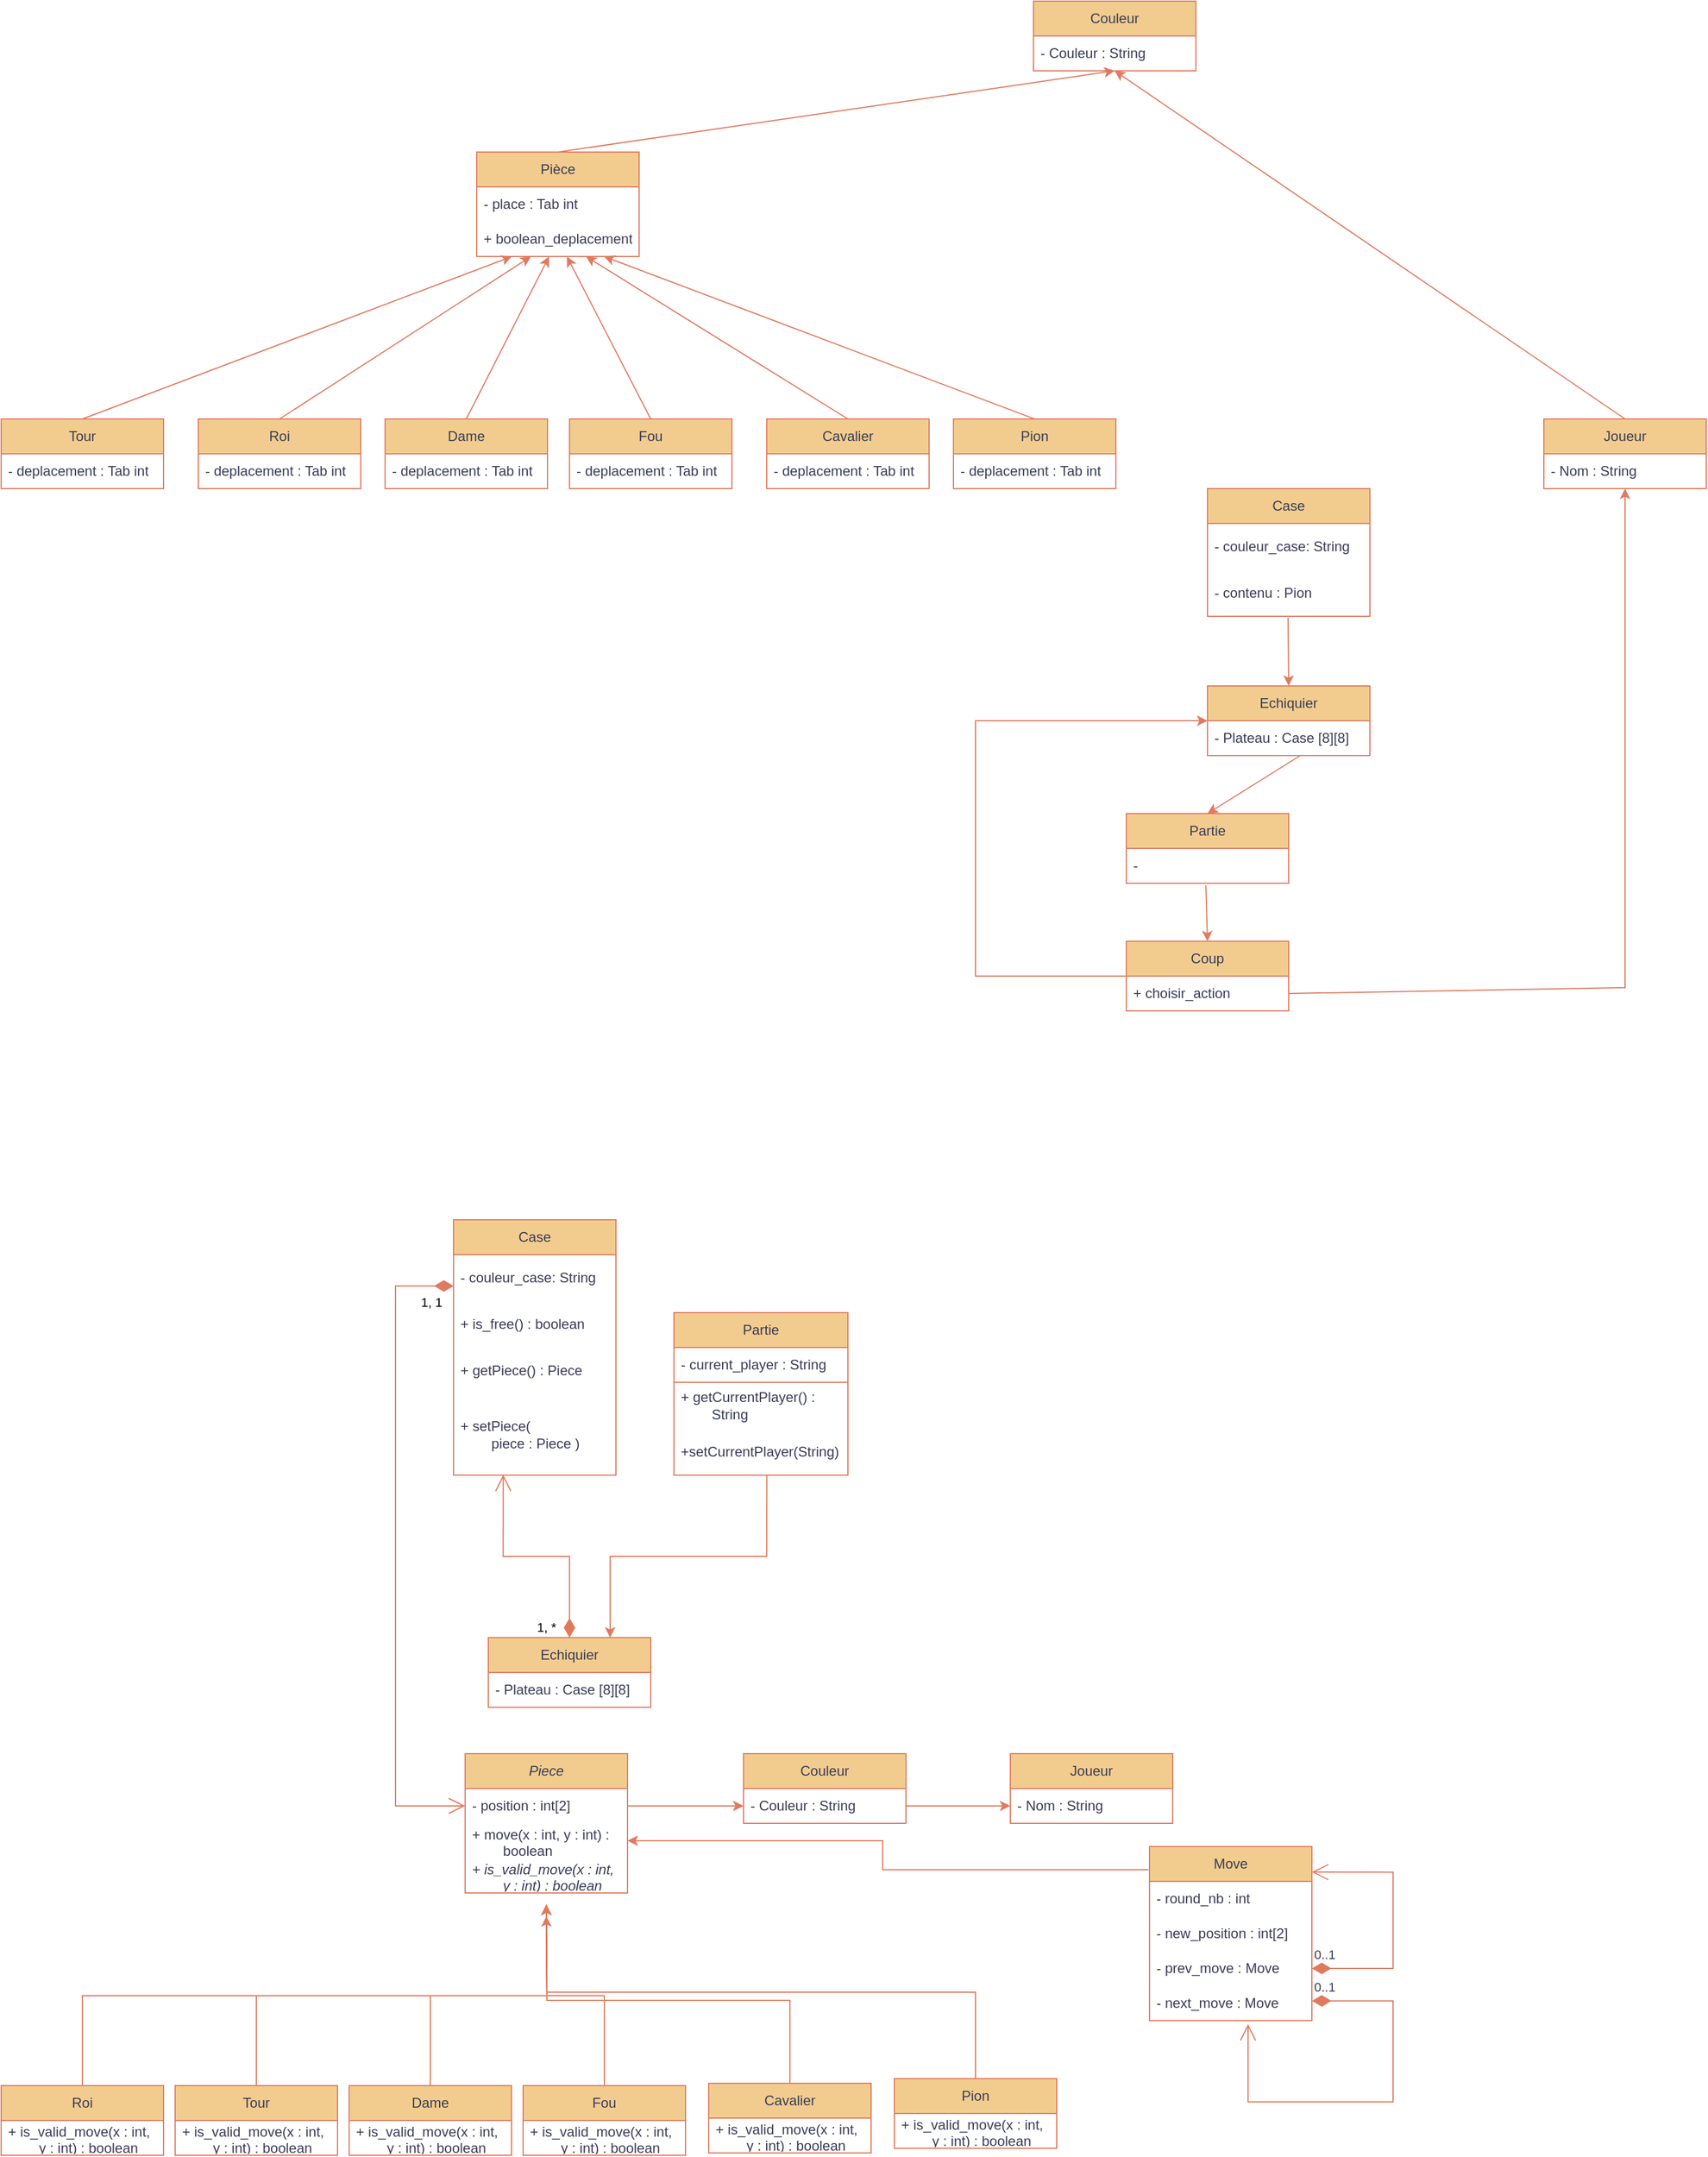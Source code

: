 <mxfile version="26.3.0">
  <diagram name="Page-1" id="sRfou3OoeG-b3gayTd13">
    <mxGraphModel dx="1686" dy="859" grid="1" gridSize="10" guides="1" tooltips="1" connect="1" arrows="1" fold="1" page="1" pageScale="1" pageWidth="827" pageHeight="1169" math="0" shadow="0">
      <root>
        <mxCell id="0" />
        <mxCell id="1" parent="0" />
        <mxCell id="uNADeWqpGI-RBYRrRzgx-1" value="Partie" style="swimlane;fontStyle=0;childLayout=stackLayout;horizontal=1;startSize=30;horizontalStack=0;resizeParent=1;resizeParentMax=0;resizeLast=0;collapsible=1;marginBottom=0;whiteSpace=wrap;html=1;labelBackgroundColor=none;fillColor=#F2CC8F;strokeColor=#E07A5F;fontColor=#393C56;" parent="1" vertex="1">
          <mxGeometry x="1010" y="800" width="140" height="60" as="geometry" />
        </mxCell>
        <mxCell id="uNADeWqpGI-RBYRrRzgx-2" value="-" style="text;strokeColor=none;fillColor=none;align=left;verticalAlign=middle;spacingLeft=4;spacingRight=4;overflow=hidden;points=[[0,0.5],[1,0.5]];portConstraint=eastwest;rotatable=0;whiteSpace=wrap;html=1;labelBackgroundColor=none;fontColor=#393C56;" parent="uNADeWqpGI-RBYRrRzgx-1" vertex="1">
          <mxGeometry y="30" width="140" height="30" as="geometry" />
        </mxCell>
        <mxCell id="THYFo9BnQNtCBT56ciCu-2" value="Joueur" style="swimlane;fontStyle=0;childLayout=stackLayout;horizontal=1;startSize=30;horizontalStack=0;resizeParent=1;resizeParentMax=0;resizeLast=0;collapsible=1;marginBottom=0;whiteSpace=wrap;html=1;labelBackgroundColor=none;fillColor=#F2CC8F;strokeColor=#E07A5F;fontColor=#393C56;" parent="1" vertex="1">
          <mxGeometry x="1370" y="460" width="140" height="60" as="geometry" />
        </mxCell>
        <mxCell id="THYFo9BnQNtCBT56ciCu-3" value="- Nom : String" style="text;strokeColor=none;fillColor=none;align=left;verticalAlign=middle;spacingLeft=4;spacingRight=4;overflow=hidden;points=[[0,0.5],[1,0.5]];portConstraint=eastwest;rotatable=0;whiteSpace=wrap;html=1;labelBackgroundColor=none;fontColor=#393C56;" parent="THYFo9BnQNtCBT56ciCu-2" vertex="1">
          <mxGeometry y="30" width="140" height="30" as="geometry" />
        </mxCell>
        <mxCell id="THYFo9BnQNtCBT56ciCu-7" value="&lt;div&gt;Echiquier&lt;/div&gt;" style="swimlane;fontStyle=0;childLayout=stackLayout;horizontal=1;startSize=30;horizontalStack=0;resizeParent=1;resizeParentMax=0;resizeLast=0;collapsible=1;marginBottom=0;whiteSpace=wrap;html=1;labelBackgroundColor=none;fillColor=#F2CC8F;strokeColor=#E07A5F;fontColor=#393C56;" parent="1" vertex="1">
          <mxGeometry x="1080" y="690" width="140" height="60" as="geometry" />
        </mxCell>
        <mxCell id="THYFo9BnQNtCBT56ciCu-8" value="- Plateau : Case [8][8]" style="text;strokeColor=none;fillColor=none;align=left;verticalAlign=middle;spacingLeft=4;spacingRight=4;overflow=hidden;points=[[0,0.5],[1,0.5]];portConstraint=eastwest;rotatable=0;whiteSpace=wrap;html=1;labelBackgroundColor=none;fontColor=#393C56;" parent="THYFo9BnQNtCBT56ciCu-7" vertex="1">
          <mxGeometry y="30" width="140" height="30" as="geometry" />
        </mxCell>
        <mxCell id="uNADeWqpGI-RBYRrRzgx-5" value="Couleur" style="swimlane;fontStyle=0;childLayout=stackLayout;horizontal=1;startSize=30;horizontalStack=0;resizeParent=1;resizeParentMax=0;resizeLast=0;collapsible=1;marginBottom=0;whiteSpace=wrap;html=1;labelBackgroundColor=none;fillColor=#F2CC8F;strokeColor=#E07A5F;fontColor=#393C56;" parent="1" vertex="1">
          <mxGeometry x="930" y="100" width="140" height="60" as="geometry" />
        </mxCell>
        <mxCell id="uNADeWqpGI-RBYRrRzgx-6" value="- Couleur : String" style="text;strokeColor=none;fillColor=none;align=left;verticalAlign=middle;spacingLeft=4;spacingRight=4;overflow=hidden;points=[[0,0.5],[1,0.5]];portConstraint=eastwest;rotatable=0;whiteSpace=wrap;html=1;labelBackgroundColor=none;fontColor=#393C56;" parent="uNADeWqpGI-RBYRrRzgx-5" vertex="1">
          <mxGeometry y="30" width="140" height="30" as="geometry" />
        </mxCell>
        <mxCell id="uNADeWqpGI-RBYRrRzgx-7" value="Pion" style="swimlane;fontStyle=0;childLayout=stackLayout;horizontal=1;startSize=30;horizontalStack=0;resizeParent=1;resizeParentMax=0;resizeLast=0;collapsible=1;marginBottom=0;whiteSpace=wrap;html=1;labelBackgroundColor=none;fillColor=#F2CC8F;strokeColor=#E07A5F;fontColor=#393C56;" parent="1" vertex="1">
          <mxGeometry x="861" y="460" width="140" height="60" as="geometry" />
        </mxCell>
        <mxCell id="uNADeWqpGI-RBYRrRzgx-8" value="- deplacement : Tab int" style="text;strokeColor=none;fillColor=none;align=left;verticalAlign=middle;spacingLeft=4;spacingRight=4;overflow=hidden;points=[[0,0.5],[1,0.5]];portConstraint=eastwest;rotatable=0;whiteSpace=wrap;html=1;labelBackgroundColor=none;fontColor=#393C56;" parent="uNADeWqpGI-RBYRrRzgx-7" vertex="1">
          <mxGeometry y="30" width="140" height="30" as="geometry" />
        </mxCell>
        <mxCell id="uNADeWqpGI-RBYRrRzgx-9" value="Tour" style="swimlane;fontStyle=0;childLayout=stackLayout;horizontal=1;startSize=30;horizontalStack=0;resizeParent=1;resizeParentMax=0;resizeLast=0;collapsible=1;marginBottom=0;whiteSpace=wrap;html=1;labelBackgroundColor=none;fillColor=#F2CC8F;strokeColor=#E07A5F;fontColor=#393C56;" parent="1" vertex="1">
          <mxGeometry x="40" y="460" width="140" height="60" as="geometry">
            <mxRectangle x="40" y="460" width="60" height="30" as="alternateBounds" />
          </mxGeometry>
        </mxCell>
        <mxCell id="uNADeWqpGI-RBYRrRzgx-10" value="- deplacement : Tab int" style="text;strokeColor=none;fillColor=none;align=left;verticalAlign=middle;spacingLeft=4;spacingRight=4;overflow=hidden;points=[[0,0.5],[1,0.5]];portConstraint=eastwest;rotatable=0;whiteSpace=wrap;html=1;labelBackgroundColor=none;fontColor=#393C56;" parent="uNADeWqpGI-RBYRrRzgx-9" vertex="1">
          <mxGeometry y="30" width="140" height="30" as="geometry" />
        </mxCell>
        <mxCell id="THYFo9BnQNtCBT56ciCu-11" value="&lt;div&gt;Coup&lt;/div&gt;" style="swimlane;fontStyle=0;childLayout=stackLayout;horizontal=1;startSize=30;horizontalStack=0;resizeParent=1;resizeParentMax=0;resizeLast=0;collapsible=1;marginBottom=0;whiteSpace=wrap;html=1;labelBackgroundColor=none;fillColor=#F2CC8F;strokeColor=#E07A5F;fontColor=#393C56;" parent="1" vertex="1">
          <mxGeometry x="1010" y="910" width="140" height="60" as="geometry" />
        </mxCell>
        <mxCell id="uNADeWqpGI-RBYRrRzgx-44" value="+ choisir_action" style="text;strokeColor=none;fillColor=none;align=left;verticalAlign=middle;spacingLeft=4;spacingRight=4;overflow=hidden;points=[[0,0.5],[1,0.5]];portConstraint=eastwest;rotatable=0;whiteSpace=wrap;html=1;labelBackgroundColor=none;fontColor=#393C56;" parent="THYFo9BnQNtCBT56ciCu-11" vertex="1">
          <mxGeometry y="30" width="140" height="30" as="geometry" />
        </mxCell>
        <mxCell id="uNADeWqpGI-RBYRrRzgx-13" value="Fou" style="swimlane;fontStyle=0;childLayout=stackLayout;horizontal=1;startSize=30;horizontalStack=0;resizeParent=1;resizeParentMax=0;resizeLast=0;collapsible=1;marginBottom=0;whiteSpace=wrap;html=1;labelBackgroundColor=none;fillColor=#F2CC8F;strokeColor=#E07A5F;fontColor=#393C56;" parent="1" vertex="1">
          <mxGeometry x="530" y="460" width="140" height="60" as="geometry" />
        </mxCell>
        <mxCell id="uNADeWqpGI-RBYRrRzgx-14" value="- deplacement : Tab int" style="text;strokeColor=none;fillColor=none;align=left;verticalAlign=middle;spacingLeft=4;spacingRight=4;overflow=hidden;points=[[0,0.5],[1,0.5]];portConstraint=eastwest;rotatable=0;whiteSpace=wrap;html=1;labelBackgroundColor=none;fontColor=#393C56;" parent="uNADeWqpGI-RBYRrRzgx-13" vertex="1">
          <mxGeometry y="30" width="140" height="30" as="geometry" />
        </mxCell>
        <mxCell id="uNADeWqpGI-RBYRrRzgx-15" value="Roi" style="swimlane;fontStyle=0;childLayout=stackLayout;horizontal=1;startSize=30;horizontalStack=0;resizeParent=1;resizeParentMax=0;resizeLast=0;collapsible=1;marginBottom=0;whiteSpace=wrap;html=1;labelBackgroundColor=none;fillColor=#F2CC8F;strokeColor=#E07A5F;fontColor=#393C56;" parent="1" vertex="1">
          <mxGeometry x="210" y="460" width="140" height="60" as="geometry" />
        </mxCell>
        <mxCell id="uNADeWqpGI-RBYRrRzgx-16" value="- deplacement : Tab int" style="text;strokeColor=none;fillColor=none;align=left;verticalAlign=middle;spacingLeft=4;spacingRight=4;overflow=hidden;points=[[0,0.5],[1,0.5]];portConstraint=eastwest;rotatable=0;whiteSpace=wrap;html=1;labelBackgroundColor=none;fontColor=#393C56;" parent="uNADeWqpGI-RBYRrRzgx-15" vertex="1">
          <mxGeometry y="30" width="140" height="30" as="geometry" />
        </mxCell>
        <mxCell id="uNADeWqpGI-RBYRrRzgx-17" value="Cavalier" style="swimlane;fontStyle=0;childLayout=stackLayout;horizontal=1;startSize=30;horizontalStack=0;resizeParent=1;resizeParentMax=0;resizeLast=0;collapsible=1;marginBottom=0;whiteSpace=wrap;html=1;labelBackgroundColor=none;fillColor=#F2CC8F;strokeColor=#E07A5F;fontColor=#393C56;" parent="1" vertex="1">
          <mxGeometry x="700" y="460" width="140" height="60" as="geometry" />
        </mxCell>
        <mxCell id="uNADeWqpGI-RBYRrRzgx-18" value="- deplacement : Tab int" style="text;strokeColor=none;fillColor=none;align=left;verticalAlign=middle;spacingLeft=4;spacingRight=4;overflow=hidden;points=[[0,0.5],[1,0.5]];portConstraint=eastwest;rotatable=0;whiteSpace=wrap;html=1;labelBackgroundColor=none;fontColor=#393C56;" parent="uNADeWqpGI-RBYRrRzgx-17" vertex="1">
          <mxGeometry y="30" width="140" height="30" as="geometry" />
        </mxCell>
        <mxCell id="uNADeWqpGI-RBYRrRzgx-19" value="Pièce" style="swimlane;fontStyle=0;childLayout=stackLayout;horizontal=1;startSize=30;horizontalStack=0;resizeParent=1;resizeParentMax=0;resizeLast=0;collapsible=1;marginBottom=0;whiteSpace=wrap;html=1;labelBackgroundColor=none;fillColor=#F2CC8F;strokeColor=#E07A5F;fontColor=#393C56;" parent="1" vertex="1">
          <mxGeometry x="450" y="230" width="140" height="90" as="geometry" />
        </mxCell>
        <mxCell id="uNADeWqpGI-RBYRrRzgx-20" value="- place : Tab int" style="text;strokeColor=none;fillColor=none;align=left;verticalAlign=middle;spacingLeft=4;spacingRight=4;overflow=hidden;points=[[0,0.5],[1,0.5]];portConstraint=eastwest;rotatable=0;whiteSpace=wrap;html=1;labelBackgroundColor=none;fontColor=#393C56;" parent="uNADeWqpGI-RBYRrRzgx-19" vertex="1">
          <mxGeometry y="30" width="140" height="30" as="geometry" />
        </mxCell>
        <mxCell id="uNADeWqpGI-RBYRrRzgx-37" value="+ boolean_deplacement" style="text;strokeColor=none;fillColor=none;align=left;verticalAlign=middle;spacingLeft=4;spacingRight=4;overflow=hidden;points=[[0,0.5],[1,0.5]];portConstraint=eastwest;rotatable=0;whiteSpace=wrap;html=1;labelBackgroundColor=none;fontColor=#393C56;" parent="uNADeWqpGI-RBYRrRzgx-19" vertex="1">
          <mxGeometry y="60" width="140" height="30" as="geometry" />
        </mxCell>
        <mxCell id="uNADeWqpGI-RBYRrRzgx-21" value="Dame" style="swimlane;fontStyle=0;childLayout=stackLayout;horizontal=1;startSize=30;horizontalStack=0;resizeParent=1;resizeParentMax=0;resizeLast=0;collapsible=1;marginBottom=0;whiteSpace=wrap;html=1;labelBackgroundColor=none;fillColor=#F2CC8F;strokeColor=#E07A5F;fontColor=#393C56;" parent="1" vertex="1">
          <mxGeometry x="371" y="460" width="140" height="60" as="geometry" />
        </mxCell>
        <mxCell id="uNADeWqpGI-RBYRrRzgx-22" value="- deplacement : Tab int" style="text;strokeColor=none;fillColor=none;align=left;verticalAlign=middle;spacingLeft=4;spacingRight=4;overflow=hidden;points=[[0,0.5],[1,0.5]];portConstraint=eastwest;rotatable=0;whiteSpace=wrap;html=1;labelBackgroundColor=none;fontColor=#393C56;" parent="uNADeWqpGI-RBYRrRzgx-21" vertex="1">
          <mxGeometry y="30" width="140" height="30" as="geometry" />
        </mxCell>
        <mxCell id="uNADeWqpGI-RBYRrRzgx-23" value="" style="endArrow=classic;html=1;rounded=0;exitX=0.5;exitY=0;exitDx=0;exitDy=0;labelBackgroundColor=none;fontColor=default;strokeColor=#E07A5F;" parent="1" source="uNADeWqpGI-RBYRrRzgx-9" target="uNADeWqpGI-RBYRrRzgx-37" edge="1">
          <mxGeometry width="50" height="50" relative="1" as="geometry">
            <mxPoint x="520" y="320" as="sourcePoint" />
            <mxPoint x="130" y="360" as="targetPoint" />
          </mxGeometry>
        </mxCell>
        <mxCell id="THYFo9BnQNtCBT56ciCu-18" value="" style="endArrow=classic;html=1;rounded=0;exitX=0.5;exitY=0;exitDx=0;exitDy=0;labelBackgroundColor=none;fontColor=default;strokeColor=#E07A5F;" parent="1" source="uNADeWqpGI-RBYRrRzgx-21" target="uNADeWqpGI-RBYRrRzgx-37" edge="1">
          <mxGeometry width="50" height="50" relative="1" as="geometry">
            <mxPoint x="520" y="320" as="sourcePoint" />
            <mxPoint x="460" y="340" as="targetPoint" />
          </mxGeometry>
        </mxCell>
        <mxCell id="uNADeWqpGI-RBYRrRzgx-24" value="" style="endArrow=classic;html=1;rounded=0;exitX=0.5;exitY=0;exitDx=0;exitDy=0;labelBackgroundColor=none;fontColor=default;strokeColor=#E07A5F;" parent="1" source="uNADeWqpGI-RBYRrRzgx-15" target="uNADeWqpGI-RBYRrRzgx-37" edge="1">
          <mxGeometry width="50" height="50" relative="1" as="geometry">
            <mxPoint x="520" y="320" as="sourcePoint" />
            <mxPoint x="370" y="340" as="targetPoint" />
          </mxGeometry>
        </mxCell>
        <mxCell id="uNADeWqpGI-RBYRrRzgx-25" value="" style="endArrow=classic;html=1;rounded=0;exitX=0.5;exitY=0;exitDx=0;exitDy=0;labelBackgroundColor=none;fontColor=default;strokeColor=#E07A5F;" parent="1" source="uNADeWqpGI-RBYRrRzgx-7" target="uNADeWqpGI-RBYRrRzgx-37" edge="1">
          <mxGeometry width="50" height="50" relative="1" as="geometry">
            <mxPoint x="900" y="390" as="sourcePoint" />
            <mxPoint x="800" y="380" as="targetPoint" />
          </mxGeometry>
        </mxCell>
        <mxCell id="THYFo9BnQNtCBT56ciCu-19" value="" style="endArrow=classic;html=1;rounded=0;exitX=0.5;exitY=0;exitDx=0;exitDy=0;labelBackgroundColor=none;fontColor=default;strokeColor=#E07A5F;" parent="1" source="uNADeWqpGI-RBYRrRzgx-13" target="uNADeWqpGI-RBYRrRzgx-37" edge="1">
          <mxGeometry width="50" height="50" relative="1" as="geometry">
            <mxPoint x="530" y="420" as="sourcePoint" />
            <mxPoint x="540" y="380" as="targetPoint" />
          </mxGeometry>
        </mxCell>
        <mxCell id="uNADeWqpGI-RBYRrRzgx-26" value="" style="endArrow=classic;html=1;rounded=0;exitX=0.5;exitY=0;exitDx=0;exitDy=0;labelBackgroundColor=none;fontColor=default;strokeColor=#E07A5F;" parent="1" source="uNADeWqpGI-RBYRrRzgx-17" target="uNADeWqpGI-RBYRrRzgx-37" edge="1">
          <mxGeometry width="50" height="50" relative="1" as="geometry">
            <mxPoint x="650" y="420" as="sourcePoint" />
            <mxPoint x="640" y="380" as="targetPoint" />
          </mxGeometry>
        </mxCell>
        <mxCell id="uNADeWqpGI-RBYRrRzgx-28" value="" style="endArrow=classic;html=1;rounded=0;exitX=0.5;exitY=0;exitDx=0;exitDy=0;entryX=0.5;entryY=1;entryDx=0;entryDy=0;labelBackgroundColor=none;fontColor=default;strokeColor=#E07A5F;" parent="1" source="uNADeWqpGI-RBYRrRzgx-19" target="uNADeWqpGI-RBYRrRzgx-5" edge="1">
          <mxGeometry width="50" height="50" relative="1" as="geometry">
            <mxPoint x="1000" y="160" as="sourcePoint" />
            <mxPoint x="690" y="140" as="targetPoint" />
          </mxGeometry>
        </mxCell>
        <mxCell id="uNADeWqpGI-RBYRrRzgx-29" value="" style="endArrow=classic;html=1;rounded=0;exitX=0.5;exitY=0;exitDx=0;exitDy=0;labelBackgroundColor=none;fontColor=default;strokeColor=#E07A5F;" parent="1" source="THYFo9BnQNtCBT56ciCu-2" edge="1">
          <mxGeometry width="50" height="50" relative="1" as="geometry">
            <mxPoint x="1000" y="280" as="sourcePoint" />
            <mxPoint x="1000" y="160" as="targetPoint" />
          </mxGeometry>
        </mxCell>
        <mxCell id="uNADeWqpGI-RBYRrRzgx-30" value="Case" style="swimlane;fontStyle=0;childLayout=stackLayout;horizontal=1;startSize=30;horizontalStack=0;resizeParent=1;resizeParentMax=0;resizeLast=0;collapsible=1;marginBottom=0;whiteSpace=wrap;html=1;labelBackgroundColor=none;fillColor=#F2CC8F;strokeColor=#E07A5F;fontColor=#393C56;" parent="1" vertex="1">
          <mxGeometry x="1080" y="520" width="140" height="110" as="geometry" />
        </mxCell>
        <mxCell id="uNADeWqpGI-RBYRrRzgx-31" value="- couleur_case: String" style="text;strokeColor=none;fillColor=none;align=left;verticalAlign=middle;spacingLeft=4;spacingRight=4;overflow=hidden;points=[[0,0.5],[1,0.5]];portConstraint=eastwest;rotatable=0;whiteSpace=wrap;html=1;labelBackgroundColor=none;fontColor=#393C56;" parent="uNADeWqpGI-RBYRrRzgx-30" vertex="1">
          <mxGeometry y="30" width="140" height="40" as="geometry" />
        </mxCell>
        <mxCell id="uNADeWqpGI-RBYRrRzgx-34" value="- contenu : Pion" style="text;strokeColor=none;fillColor=none;align=left;verticalAlign=middle;spacingLeft=4;spacingRight=4;overflow=hidden;points=[[0,0.5],[1,0.5]];portConstraint=eastwest;rotatable=0;whiteSpace=wrap;html=1;labelBackgroundColor=none;fontColor=#393C56;" parent="uNADeWqpGI-RBYRrRzgx-30" vertex="1">
          <mxGeometry y="70" width="140" height="40" as="geometry" />
        </mxCell>
        <mxCell id="uNADeWqpGI-RBYRrRzgx-35" value="" style="endArrow=classic;html=1;rounded=0;entryX=0.5;entryY=0;entryDx=0;entryDy=0;exitX=0.496;exitY=1.029;exitDx=0;exitDy=0;exitPerimeter=0;labelBackgroundColor=none;fontColor=default;strokeColor=#E07A5F;" parent="1" source="uNADeWqpGI-RBYRrRzgx-34" target="THYFo9BnQNtCBT56ciCu-7" edge="1">
          <mxGeometry width="50" height="50" relative="1" as="geometry">
            <mxPoint x="970" y="500" as="sourcePoint" />
            <mxPoint x="1020" y="450" as="targetPoint" />
          </mxGeometry>
        </mxCell>
        <mxCell id="uNADeWqpGI-RBYRrRzgx-38" value="" style="endArrow=classic;html=1;rounded=0;entryX=0.5;entryY=0;entryDx=0;entryDy=0;labelBackgroundColor=none;fontColor=default;strokeColor=#E07A5F;" parent="1" target="uNADeWqpGI-RBYRrRzgx-1" edge="1">
          <mxGeometry width="50" height="50" relative="1" as="geometry">
            <mxPoint x="1160" y="750" as="sourcePoint" />
            <mxPoint x="1000" y="800" as="targetPoint" />
          </mxGeometry>
        </mxCell>
        <mxCell id="uNADeWqpGI-RBYRrRzgx-39" value="" style="endArrow=classic;html=1;rounded=0;entryX=0.5;entryY=0;entryDx=0;entryDy=0;exitX=0.49;exitY=1.056;exitDx=0;exitDy=0;exitPerimeter=0;labelBackgroundColor=none;fontColor=default;strokeColor=#E07A5F;" parent="1" source="uNADeWqpGI-RBYRrRzgx-2" target="THYFo9BnQNtCBT56ciCu-11" edge="1">
          <mxGeometry width="50" height="50" relative="1" as="geometry">
            <mxPoint x="960" y="880" as="sourcePoint" />
            <mxPoint x="690" y="870" as="targetPoint" />
          </mxGeometry>
        </mxCell>
        <mxCell id="uNADeWqpGI-RBYRrRzgx-40" value="" style="endArrow=classic;html=1;rounded=0;exitX=1;exitY=0.5;exitDx=0;exitDy=0;labelBackgroundColor=none;fontColor=default;strokeColor=#E07A5F;" parent="1" source="uNADeWqpGI-RBYRrRzgx-44" target="THYFo9BnQNtCBT56ciCu-3" edge="1">
          <mxGeometry width="50" height="50" relative="1" as="geometry">
            <mxPoint x="1440" y="520" as="sourcePoint" />
            <mxPoint x="1550" y="820" as="targetPoint" />
            <Array as="points">
              <mxPoint x="1440" y="950" />
            </Array>
          </mxGeometry>
        </mxCell>
        <mxCell id="uNADeWqpGI-RBYRrRzgx-42" value="" style="endArrow=classic;html=1;rounded=0;entryX=0;entryY=0.5;entryDx=0;entryDy=0;exitX=0;exitY=0.5;exitDx=0;exitDy=0;labelBackgroundColor=none;fontColor=default;strokeColor=#E07A5F;" parent="1" source="THYFo9BnQNtCBT56ciCu-11" target="THYFo9BnQNtCBT56ciCu-7" edge="1">
          <mxGeometry width="50" height="50" relative="1" as="geometry">
            <mxPoint x="820" y="640" as="sourcePoint" />
            <mxPoint x="870" y="590" as="targetPoint" />
            <Array as="points">
              <mxPoint x="880" y="940" />
              <mxPoint x="880" y="720" />
            </Array>
          </mxGeometry>
        </mxCell>
        <mxCell id="uNADeWqpGI-RBYRrRzgx-45" value="Partie" style="swimlane;fontStyle=0;childLayout=stackLayout;horizontal=1;startSize=30;horizontalStack=0;resizeParent=1;resizeParentMax=0;resizeLast=0;collapsible=1;marginBottom=0;whiteSpace=wrap;html=1;labelBackgroundColor=none;fillColor=#F2CC8F;strokeColor=#E07A5F;fontColor=#393C56;" parent="1" vertex="1">
          <mxGeometry x="620" y="1230" width="150" height="140" as="geometry">
            <mxRectangle x="430" y="1090" width="70" height="30" as="alternateBounds" />
          </mxGeometry>
        </mxCell>
        <mxCell id="uNADeWqpGI-RBYRrRzgx-46" value="- current_player : String" style="text;strokeColor=#E07A5F;fillColor=none;align=left;verticalAlign=middle;spacingLeft=4;spacingRight=4;overflow=hidden;points=[[0,0.5],[1,0.5]];portConstraint=eastwest;rotatable=0;whiteSpace=wrap;html=1;labelBackgroundColor=none;fontColor=#393C56;" parent="uNADeWqpGI-RBYRrRzgx-45" vertex="1">
          <mxGeometry y="30" width="150" height="30" as="geometry" />
        </mxCell>
        <mxCell id="nii3DwcwY6-oPxwdLl7k-23" value="+ getCurrentPlayer() : &lt;span style=&quot;white-space: pre;&quot;&gt;&#x9;&lt;/span&gt;String" style="text;strokeColor=none;fillColor=none;align=left;verticalAlign=middle;spacingLeft=4;spacingRight=4;overflow=hidden;points=[[0,0.5],[1,0.5]];portConstraint=eastwest;rotatable=0;whiteSpace=wrap;html=1;labelBackgroundColor=none;fontColor=#393C56;" parent="uNADeWqpGI-RBYRrRzgx-45" vertex="1">
          <mxGeometry y="60" width="150" height="40" as="geometry" />
        </mxCell>
        <mxCell id="nii3DwcwY6-oPxwdLl7k-24" value="+setCurrentPlayer(String)&amp;nbsp;" style="text;strokeColor=none;fillColor=none;align=left;verticalAlign=middle;spacingLeft=4;spacingRight=4;overflow=hidden;points=[[0,0.5],[1,0.5]];portConstraint=eastwest;rotatable=0;whiteSpace=wrap;html=1;labelBackgroundColor=none;fontColor=#393C56;" parent="uNADeWqpGI-RBYRrRzgx-45" vertex="1">
          <mxGeometry y="100" width="150" height="40" as="geometry" />
        </mxCell>
        <mxCell id="CUG4OZb4yTPgz_jlSPcF-22" style="edgeStyle=orthogonalEdgeStyle;rounded=0;orthogonalLoop=1;jettySize=auto;html=1;exitX=1;exitY=0.5;exitDx=0;exitDy=0;entryX=0;entryY=0.5;entryDx=0;entryDy=0;labelBackgroundColor=none;fontColor=default;strokeColor=#E07A5F;" parent="1" source="uNADeWqpGI-RBYRrRzgx-52" target="uNADeWqpGI-RBYRrRzgx-48" edge="1">
          <mxGeometry relative="1" as="geometry">
            <mxPoint x="870" y="1550" as="targetPoint" />
          </mxGeometry>
        </mxCell>
        <mxCell id="uNADeWqpGI-RBYRrRzgx-47" value="Joueur" style="swimlane;fontStyle=0;childLayout=stackLayout;horizontal=1;startSize=30;horizontalStack=0;resizeParent=1;resizeParentMax=0;resizeLast=0;collapsible=1;marginBottom=0;whiteSpace=wrap;html=1;labelBackgroundColor=none;fillColor=#F2CC8F;strokeColor=#E07A5F;fontColor=#393C56;" parent="1" vertex="1">
          <mxGeometry x="910" y="1610" width="140" height="60" as="geometry">
            <mxRectangle x="710" y="1530" width="80" height="30" as="alternateBounds" />
          </mxGeometry>
        </mxCell>
        <mxCell id="uNADeWqpGI-RBYRrRzgx-48" value="- Nom : String" style="text;strokeColor=none;fillColor=none;align=left;verticalAlign=middle;spacingLeft=4;spacingRight=4;overflow=hidden;points=[[0,0.5],[1,0.5]];portConstraint=eastwest;rotatable=0;whiteSpace=wrap;html=1;labelBackgroundColor=none;fontColor=#393C56;" parent="uNADeWqpGI-RBYRrRzgx-47" vertex="1">
          <mxGeometry y="30" width="140" height="30" as="geometry" />
        </mxCell>
        <mxCell id="uNADeWqpGI-RBYRrRzgx-49" value="&lt;div&gt;Echiquier&lt;/div&gt;" style="swimlane;fontStyle=0;childLayout=stackLayout;horizontal=1;startSize=30;horizontalStack=0;resizeParent=1;resizeParentMax=0;resizeLast=0;collapsible=1;marginBottom=0;whiteSpace=wrap;html=1;labelBackgroundColor=none;fillColor=#F2CC8F;strokeColor=#E07A5F;fontColor=#393C56;" parent="1" vertex="1">
          <mxGeometry x="460" y="1510" width="140" height="60" as="geometry">
            <mxRectangle x="430" y="1340" width="90" height="30" as="alternateBounds" />
          </mxGeometry>
        </mxCell>
        <mxCell id="uNADeWqpGI-RBYRrRzgx-50" value="- Plateau : Case [8][8]" style="text;strokeColor=none;fillColor=none;align=left;verticalAlign=middle;spacingLeft=4;spacingRight=4;overflow=hidden;points=[[0,0.5],[1,0.5]];portConstraint=eastwest;rotatable=0;whiteSpace=wrap;html=1;labelBackgroundColor=none;fontColor=#393C56;" parent="uNADeWqpGI-RBYRrRzgx-49" vertex="1">
          <mxGeometry y="30" width="140" height="30" as="geometry" />
        </mxCell>
        <mxCell id="uNADeWqpGI-RBYRrRzgx-51" value="Couleur" style="swimlane;fontStyle=0;childLayout=stackLayout;horizontal=1;startSize=30;horizontalStack=0;resizeParent=1;resizeParentMax=0;resizeLast=0;collapsible=1;marginBottom=0;whiteSpace=wrap;html=1;labelBackgroundColor=none;fillColor=#F2CC8F;strokeColor=#E07A5F;fontColor=#393C56;" parent="1" vertex="1">
          <mxGeometry x="680" y="1610" width="140" height="60" as="geometry">
            <mxRectangle x="710" y="1430" width="80" height="30" as="alternateBounds" />
          </mxGeometry>
        </mxCell>
        <mxCell id="uNADeWqpGI-RBYRrRzgx-52" value="- Couleur : String" style="text;strokeColor=none;fillColor=none;align=left;verticalAlign=middle;spacingLeft=4;spacingRight=4;overflow=hidden;points=[[0,0.5],[1,0.5]];portConstraint=eastwest;rotatable=0;whiteSpace=wrap;html=1;labelBackgroundColor=none;fontColor=#393C56;" parent="uNADeWqpGI-RBYRrRzgx-51" vertex="1">
          <mxGeometry y="30" width="140" height="30" as="geometry" />
        </mxCell>
        <mxCell id="CUG4OZb4yTPgz_jlSPcF-17" style="edgeStyle=orthogonalEdgeStyle;rounded=0;orthogonalLoop=1;jettySize=auto;html=1;exitX=0.5;exitY=0;exitDx=0;exitDy=0;labelBackgroundColor=none;fontColor=default;strokeColor=#E07A5F;" parent="1" source="uNADeWqpGI-RBYRrRzgx-53" edge="1">
          <mxGeometry relative="1" as="geometry">
            <mxPoint x="510" y="1740" as="targetPoint" />
          </mxGeometry>
        </mxCell>
        <mxCell id="uNADeWqpGI-RBYRrRzgx-53" value="Pion" style="swimlane;fontStyle=0;childLayout=stackLayout;horizontal=1;startSize=30;horizontalStack=0;resizeParent=1;resizeParentMax=0;resizeLast=0;collapsible=1;marginBottom=0;whiteSpace=wrap;html=1;labelBackgroundColor=none;fillColor=#F2CC8F;strokeColor=#E07A5F;fontColor=#393C56;" parent="1" vertex="1">
          <mxGeometry x="810" y="1890" width="140" height="60" as="geometry" />
        </mxCell>
        <mxCell id="nii3DwcwY6-oPxwdLl7k-18" value="+ is_valid_move(&lt;span style=&quot;white-space: pre;&quot;&gt;x : int,&lt;/span&gt;&lt;div&gt;&lt;span style=&quot;white-space: pre;&quot;&gt;&lt;span style=&quot;white-space: pre;&quot;&gt;&#x9;&lt;/span&gt;y : int) : boolean&lt;/span&gt;&lt;/div&gt;" style="text;strokeColor=none;fillColor=none;align=left;verticalAlign=middle;spacingLeft=4;spacingRight=4;overflow=hidden;points=[[0,0.5],[1,0.5]];portConstraint=eastwest;rotatable=0;whiteSpace=wrap;html=1;labelBackgroundColor=none;fontColor=#393C56;" parent="uNADeWqpGI-RBYRrRzgx-53" vertex="1">
          <mxGeometry y="30" width="140" height="30" as="geometry" />
        </mxCell>
        <mxCell id="CUG4OZb4yTPgz_jlSPcF-15" style="edgeStyle=orthogonalEdgeStyle;rounded=0;orthogonalLoop=1;jettySize=auto;html=1;exitX=0.5;exitY=0;exitDx=0;exitDy=0;labelBackgroundColor=none;fontColor=default;strokeColor=#E07A5F;" parent="1" source="uNADeWqpGI-RBYRrRzgx-59" edge="1">
          <mxGeometry relative="1" as="geometry">
            <mxPoint x="510" y="1740" as="targetPoint" />
          </mxGeometry>
        </mxCell>
        <mxCell id="uNADeWqpGI-RBYRrRzgx-59" value="Fou" style="swimlane;fontStyle=0;childLayout=stackLayout;horizontal=1;startSize=30;horizontalStack=0;resizeParent=1;resizeParentMax=0;resizeLast=0;collapsible=1;marginBottom=0;whiteSpace=wrap;html=1;labelBackgroundColor=none;fillColor=#F2CC8F;strokeColor=#E07A5F;fontColor=#393C56;" parent="1" vertex="1">
          <mxGeometry x="490" y="1896" width="140" height="60" as="geometry">
            <mxRectangle x="450" y="1790" width="60" height="30" as="alternateBounds" />
          </mxGeometry>
        </mxCell>
        <mxCell id="nii3DwcwY6-oPxwdLl7k-16" value="+ is_valid_move(&lt;span style=&quot;white-space: pre;&quot;&gt;x : int,&lt;/span&gt;&lt;div&gt;&lt;span style=&quot;white-space: pre;&quot;&gt;&lt;span style=&quot;white-space: pre;&quot;&gt;&#x9;&lt;/span&gt;y : int) : boolean&lt;/span&gt;&lt;/div&gt;" style="text;strokeColor=none;fillColor=none;align=left;verticalAlign=middle;spacingLeft=4;spacingRight=4;overflow=hidden;points=[[0,0.5],[1,0.5]];portConstraint=eastwest;rotatable=0;whiteSpace=wrap;html=1;labelBackgroundColor=none;fontColor=#393C56;" parent="uNADeWqpGI-RBYRrRzgx-59" vertex="1">
          <mxGeometry y="30" width="140" height="30" as="geometry" />
        </mxCell>
        <mxCell id="CUG4OZb4yTPgz_jlSPcF-18" style="edgeStyle=orthogonalEdgeStyle;rounded=0;orthogonalLoop=1;jettySize=auto;html=1;exitX=0.5;exitY=0;exitDx=0;exitDy=0;labelBackgroundColor=none;fontColor=default;strokeColor=#E07A5F;" parent="1" source="uNADeWqpGI-RBYRrRzgx-61" edge="1">
          <mxGeometry relative="1" as="geometry">
            <mxPoint x="510" y="1740" as="targetPoint" />
          </mxGeometry>
        </mxCell>
        <mxCell id="uNADeWqpGI-RBYRrRzgx-61" value="Tour" style="swimlane;fontStyle=0;childLayout=stackLayout;horizontal=1;startSize=30;horizontalStack=0;resizeParent=1;resizeParentMax=0;resizeLast=0;collapsible=1;marginBottom=0;whiteSpace=wrap;html=1;labelBackgroundColor=none;fillColor=#F2CC8F;strokeColor=#E07A5F;fontColor=#393C56;" parent="1" vertex="1">
          <mxGeometry x="190" y="1896" width="140" height="60" as="geometry" />
        </mxCell>
        <mxCell id="nii3DwcwY6-oPxwdLl7k-14" value="+ is_valid_move(&lt;span style=&quot;white-space: pre;&quot;&gt;x : int,&lt;/span&gt;&lt;div&gt;&lt;span style=&quot;white-space: pre;&quot;&gt;&lt;span style=&quot;white-space: pre;&quot;&gt;&#x9;&lt;/span&gt;y : int) : boolean&lt;/span&gt;&lt;/div&gt;" style="text;strokeColor=none;fillColor=none;align=left;verticalAlign=middle;spacingLeft=4;spacingRight=4;overflow=hidden;points=[[0,0.5],[1,0.5]];portConstraint=eastwest;rotatable=0;whiteSpace=wrap;html=1;labelBackgroundColor=none;fontColor=#393C56;" parent="uNADeWqpGI-RBYRrRzgx-61" vertex="1">
          <mxGeometry y="30" width="140" height="30" as="geometry" />
        </mxCell>
        <mxCell id="uNADeWqpGI-RBYRrRzgx-65" value="&lt;i&gt;Piece&lt;/i&gt;" style="swimlane;fontStyle=0;childLayout=stackLayout;horizontal=1;startSize=30;horizontalStack=0;resizeParent=1;resizeParentMax=0;resizeLast=0;collapsible=1;marginBottom=0;whiteSpace=wrap;html=1;labelBackgroundColor=none;fillColor=#F2CC8F;strokeColor=#E07A5F;fontColor=#393C56;" parent="1" vertex="1">
          <mxGeometry x="440" y="1610" width="140" height="120" as="geometry">
            <mxRectangle x="430" y="1420" width="70" height="30" as="alternateBounds" />
          </mxGeometry>
        </mxCell>
        <mxCell id="uNADeWqpGI-RBYRrRzgx-66" value="- position : int[2]" style="text;fillColor=none;align=left;verticalAlign=middle;spacingLeft=4;spacingRight=4;overflow=hidden;points=[[0,0.5],[1,0.5]];portConstraint=eastwest;rotatable=0;whiteSpace=wrap;html=1;labelBackgroundColor=none;fontColor=#393C56;" parent="uNADeWqpGI-RBYRrRzgx-65" vertex="1">
          <mxGeometry y="30" width="140" height="30" as="geometry" />
        </mxCell>
        <mxCell id="uNADeWqpGI-RBYRrRzgx-67" value="+ move(x : int, y : int) : &lt;span style=&quot;white-space: pre;&quot;&gt;&#x9;&lt;/span&gt;boolean" style="text;strokeColor=none;fillColor=none;align=left;verticalAlign=middle;spacingLeft=4;spacingRight=4;overflow=hidden;points=[[0,0.5],[1,0.5]];portConstraint=eastwest;rotatable=0;whiteSpace=wrap;html=1;labelBackgroundColor=none;fontColor=#393C56;" parent="uNADeWqpGI-RBYRrRzgx-65" vertex="1">
          <mxGeometry y="60" width="140" height="30" as="geometry" />
        </mxCell>
        <mxCell id="nii3DwcwY6-oPxwdLl7k-12" value="&lt;i&gt;+ is_valid_move(x : int, &lt;span style=&quot;white-space: pre;&quot;&gt;&#x9;&lt;/span&gt;y : int) : boolean&lt;/i&gt;" style="text;strokeColor=none;fillColor=none;align=left;verticalAlign=middle;spacingLeft=4;spacingRight=4;overflow=hidden;points=[[0,0.5],[1,0.5]];portConstraint=eastwest;rotatable=0;whiteSpace=wrap;html=1;labelBackgroundColor=none;fontColor=#393C56;" parent="uNADeWqpGI-RBYRrRzgx-65" vertex="1">
          <mxGeometry y="90" width="140" height="30" as="geometry" />
        </mxCell>
        <mxCell id="CUG4OZb4yTPgz_jlSPcF-14" style="edgeStyle=orthogonalEdgeStyle;rounded=0;orthogonalLoop=1;jettySize=auto;html=1;exitX=0.5;exitY=0;exitDx=0;exitDy=0;labelBackgroundColor=none;fontColor=default;strokeColor=#E07A5F;" parent="1" source="uNADeWqpGI-RBYRrRzgx-68" edge="1">
          <mxGeometry relative="1" as="geometry">
            <mxPoint x="510" y="1740" as="targetPoint" />
          </mxGeometry>
        </mxCell>
        <mxCell id="uNADeWqpGI-RBYRrRzgx-68" value="Dame" style="swimlane;fontStyle=0;childLayout=stackLayout;horizontal=1;startSize=30;horizontalStack=0;resizeParent=1;resizeParentMax=0;resizeLast=0;collapsible=1;marginBottom=0;whiteSpace=wrap;html=1;labelBackgroundColor=none;fillColor=#F2CC8F;strokeColor=#E07A5F;fontColor=#393C56;" parent="1" vertex="1">
          <mxGeometry x="340" y="1896" width="140" height="60" as="geometry" />
        </mxCell>
        <mxCell id="nii3DwcwY6-oPxwdLl7k-15" value="+ is_valid_move(&lt;span style=&quot;white-space: pre;&quot;&gt;x : int,&lt;/span&gt;&lt;div&gt;&lt;span style=&quot;white-space: pre;&quot;&gt;&lt;span style=&quot;white-space: pre;&quot;&gt;&#x9;&lt;/span&gt;y : int) : boolean&lt;/span&gt;&lt;/div&gt;" style="text;strokeColor=none;fillColor=none;align=left;verticalAlign=middle;spacingLeft=4;spacingRight=4;overflow=hidden;points=[[0,0.5],[1,0.5]];portConstraint=eastwest;rotatable=0;whiteSpace=wrap;html=1;labelBackgroundColor=none;fontColor=#393C56;" parent="uNADeWqpGI-RBYRrRzgx-68" vertex="1">
          <mxGeometry y="30" width="140" height="30" as="geometry" />
        </mxCell>
        <mxCell id="uNADeWqpGI-RBYRrRzgx-76" value="" style="endArrow=classic;html=1;rounded=0;exitX=1;exitY=0.5;exitDx=0;exitDy=0;entryX=0;entryY=0.5;entryDx=0;entryDy=0;labelBackgroundColor=none;fontColor=default;strokeColor=#E07A5F;" parent="1" source="uNADeWqpGI-RBYRrRzgx-66" target="uNADeWqpGI-RBYRrRzgx-52" edge="1">
          <mxGeometry width="50" height="50" relative="1" as="geometry">
            <mxPoint x="700" y="1630" as="sourcePoint" />
            <mxPoint x="670" y="1710" as="targetPoint" />
          </mxGeometry>
        </mxCell>
        <mxCell id="THYFo9BnQNtCBT56ciCu-29" value="Case" style="swimlane;fontStyle=0;childLayout=stackLayout;horizontal=1;startSize=30;horizontalStack=0;resizeParent=1;resizeParentMax=0;resizeLast=0;collapsible=1;marginBottom=0;whiteSpace=wrap;html=1;labelBackgroundColor=none;fillColor=#F2CC8F;strokeColor=#E07A5F;fontColor=#393C56;" parent="1" vertex="1">
          <mxGeometry x="430" y="1150" width="140" height="220" as="geometry">
            <mxRectangle x="430" y="1180" width="70" height="30" as="alternateBounds" />
          </mxGeometry>
        </mxCell>
        <mxCell id="THYFo9BnQNtCBT56ciCu-30" value="- couleur_case: String" style="text;fillColor=none;align=left;verticalAlign=middle;spacingLeft=4;spacingRight=4;overflow=hidden;points=[[0,0.5],[1,0.5]];portConstraint=eastwest;rotatable=0;whiteSpace=wrap;html=1;labelBackgroundColor=none;fontColor=#393C56;" parent="THYFo9BnQNtCBT56ciCu-29" vertex="1">
          <mxGeometry y="30" width="140" height="40" as="geometry" />
        </mxCell>
        <mxCell id="uNADeWqpGI-RBYRrRzgx-103" value="+ is_free() : boolean" style="text;strokeColor=none;fillColor=none;align=left;verticalAlign=middle;spacingLeft=4;spacingRight=4;overflow=hidden;points=[[0,0.5],[1,0.5]];portConstraint=eastwest;rotatable=0;whiteSpace=wrap;html=1;labelBackgroundColor=none;fontColor=#393C56;" parent="THYFo9BnQNtCBT56ciCu-29" vertex="1">
          <mxGeometry y="70" width="140" height="40" as="geometry" />
        </mxCell>
        <mxCell id="nii3DwcwY6-oPxwdLl7k-20" value="+ getPiece() : Piece" style="text;strokeColor=none;fillColor=none;align=left;verticalAlign=middle;spacingLeft=4;spacingRight=4;overflow=hidden;points=[[0,0.5],[1,0.5]];portConstraint=eastwest;rotatable=0;whiteSpace=wrap;html=1;labelBackgroundColor=none;fontColor=#393C56;" parent="THYFo9BnQNtCBT56ciCu-29" vertex="1">
          <mxGeometry y="110" width="140" height="40" as="geometry" />
        </mxCell>
        <mxCell id="nii3DwcwY6-oPxwdLl7k-21" value="+ setPiece(&lt;div&gt;&lt;span style=&quot;white-space: pre;&quot;&gt;&#x9;&lt;/span&gt;piece : Piece )&lt;/div&gt;" style="text;strokeColor=none;fillColor=none;align=left;verticalAlign=middle;spacingLeft=4;spacingRight=4;overflow=hidden;points=[[0,0.5],[1,0.5]];portConstraint=eastwest;rotatable=0;whiteSpace=wrap;html=1;labelBackgroundColor=none;fontColor=#393C56;" parent="THYFo9BnQNtCBT56ciCu-29" vertex="1">
          <mxGeometry y="150" width="140" height="70" as="geometry" />
        </mxCell>
        <mxCell id="CUG4OZb4yTPgz_jlSPcF-16" style="edgeStyle=orthogonalEdgeStyle;rounded=0;orthogonalLoop=1;jettySize=auto;html=1;exitX=0.5;exitY=0;exitDx=0;exitDy=0;labelBackgroundColor=none;fontColor=default;strokeColor=#E07A5F;" parent="1" source="uNADeWqpGI-RBYRrRzgx-63" edge="1">
          <mxGeometry relative="1" as="geometry">
            <mxPoint x="510" y="1750" as="targetPoint" />
          </mxGeometry>
        </mxCell>
        <mxCell id="uNADeWqpGI-RBYRrRzgx-63" value="Cavalier" style="swimlane;fontStyle=0;childLayout=stackLayout;horizontal=1;startSize=30;horizontalStack=0;resizeParent=1;resizeParentMax=0;resizeLast=0;collapsible=1;marginBottom=0;whiteSpace=wrap;html=1;labelBackgroundColor=none;fillColor=#F2CC8F;strokeColor=#E07A5F;fontColor=#393C56;" parent="1" vertex="1">
          <mxGeometry x="650" y="1894" width="140" height="60" as="geometry" />
        </mxCell>
        <mxCell id="nii3DwcwY6-oPxwdLl7k-17" value="+ is_valid_move(&lt;span style=&quot;white-space: pre;&quot;&gt;x : int,&lt;/span&gt;&lt;div&gt;&lt;span style=&quot;white-space: pre;&quot;&gt;&lt;span style=&quot;white-space: pre;&quot;&gt;&#x9;&lt;/span&gt;y : int) : boolean&lt;/span&gt;&lt;/div&gt;" style="text;strokeColor=none;fillColor=none;align=left;verticalAlign=middle;spacingLeft=4;spacingRight=4;overflow=hidden;points=[[0,0.5],[1,0.5]];portConstraint=eastwest;rotatable=0;whiteSpace=wrap;html=1;labelBackgroundColor=none;fontColor=#393C56;" parent="uNADeWqpGI-RBYRrRzgx-63" vertex="1">
          <mxGeometry y="30" width="140" height="30" as="geometry" />
        </mxCell>
        <mxCell id="CUG4OZb4yTPgz_jlSPcF-11" style="edgeStyle=orthogonalEdgeStyle;rounded=0;orthogonalLoop=1;jettySize=auto;html=1;exitX=0.5;exitY=0;exitDx=0;exitDy=0;labelBackgroundColor=none;fontColor=default;strokeColor=#E07A5F;" parent="1" source="uNADeWqpGI-RBYRrRzgx-98" edge="1">
          <mxGeometry relative="1" as="geometry">
            <mxPoint x="510" y="1740" as="targetPoint" />
          </mxGeometry>
        </mxCell>
        <mxCell id="uNADeWqpGI-RBYRrRzgx-98" value="Roi" style="swimlane;fontStyle=0;childLayout=stackLayout;horizontal=1;startSize=30;horizontalStack=0;resizeParent=1;resizeParentMax=0;resizeLast=0;collapsible=1;marginBottom=0;whiteSpace=wrap;html=1;labelBackgroundColor=none;fillColor=#F2CC8F;strokeColor=#E07A5F;fontColor=#393C56;" parent="1" vertex="1">
          <mxGeometry x="40" y="1896" width="140" height="60" as="geometry">
            <mxRectangle x="200" y="1660" width="60" height="30" as="alternateBounds" />
          </mxGeometry>
        </mxCell>
        <mxCell id="uNADeWqpGI-RBYRrRzgx-99" value="+ is_valid_move(&lt;span style=&quot;white-space: pre;&quot;&gt;x : int,&lt;/span&gt;&lt;div&gt;&lt;span style=&quot;white-space: pre;&quot;&gt;&lt;span style=&quot;white-space: pre;&quot;&gt;&#x9;&lt;/span&gt;y : int) : boolean&lt;/span&gt;&lt;/div&gt;" style="text;strokeColor=none;fillColor=none;align=left;verticalAlign=middle;spacingLeft=4;spacingRight=4;overflow=hidden;points=[[0,0.5],[1,0.5]];portConstraint=eastwest;rotatable=0;whiteSpace=wrap;html=1;labelBackgroundColor=none;fontColor=#393C56;" parent="uNADeWqpGI-RBYRrRzgx-98" vertex="1">
          <mxGeometry y="30" width="140" height="30" as="geometry" />
        </mxCell>
        <mxCell id="CUG4OZb4yTPgz_jlSPcF-1" value="1, *" style="endArrow=open;html=1;endSize=12;startArrow=diamondThin;startSize=14;startFill=1;edgeStyle=orthogonalEdgeStyle;align=left;verticalAlign=bottom;rounded=0;exitX=0.5;exitY=0;exitDx=0;exitDy=0;entryX=0.306;entryY=0.995;entryDx=0;entryDy=0;entryPerimeter=0;labelBackgroundColor=none;fontColor=default;strokeColor=#E07A5F;" parent="1" source="uNADeWqpGI-RBYRrRzgx-49" target="nii3DwcwY6-oPxwdLl7k-21" edge="1">
          <mxGeometry x="-1" y="30" relative="1" as="geometry">
            <mxPoint x="520" y="1320" as="sourcePoint" />
            <mxPoint x="490" y="1420" as="targetPoint" />
            <mxPoint as="offset" />
          </mxGeometry>
        </mxCell>
        <mxCell id="CUG4OZb4yTPgz_jlSPcF-10" value="1, 1" style="endArrow=open;html=1;endSize=12;startArrow=diamondThin;startSize=14;startFill=1;edgeStyle=orthogonalEdgeStyle;align=left;verticalAlign=bottom;rounded=0;exitX=0.001;exitY=0.676;exitDx=0;exitDy=0;exitPerimeter=0;entryX=0;entryY=0.5;entryDx=0;entryDy=0;labelBackgroundColor=none;fontColor=default;strokeColor=#E07A5F;" parent="1" source="THYFo9BnQNtCBT56ciCu-30" target="uNADeWqpGI-RBYRrRzgx-66" edge="1">
          <mxGeometry x="-0.738" y="20" relative="1" as="geometry">
            <mxPoint x="440" y="1470" as="sourcePoint" />
            <mxPoint x="600" y="1470" as="targetPoint" />
            <Array as="points">
              <mxPoint x="380" y="1207" />
              <mxPoint x="380" y="1655" />
            </Array>
            <mxPoint as="offset" />
          </mxGeometry>
        </mxCell>
        <mxCell id="nii3DwcwY6-oPxwdLl7k-25" value="" style="endArrow=classic;html=1;rounded=0;exitX=0.534;exitY=1.01;exitDx=0;exitDy=0;exitPerimeter=0;entryX=0.75;entryY=0;entryDx=0;entryDy=0;labelBackgroundColor=none;strokeColor=#E07A5F;fontColor=default;" parent="1" source="nii3DwcwY6-oPxwdLl7k-24" target="uNADeWqpGI-RBYRrRzgx-49" edge="1">
          <mxGeometry width="50" height="50" relative="1" as="geometry">
            <mxPoint x="760" y="1410" as="sourcePoint" />
            <mxPoint x="600" y="1420" as="targetPoint" />
            <Array as="points">
              <mxPoint x="700" y="1440" />
              <mxPoint x="565" y="1440" />
            </Array>
          </mxGeometry>
        </mxCell>
        <mxCell id="yJl5q6f1vZFSUKy6y-DV-5" value="Move" style="swimlane;fontStyle=0;childLayout=stackLayout;horizontal=1;startSize=30;horizontalStack=0;resizeParent=1;resizeParentMax=0;resizeLast=0;collapsible=1;marginBottom=0;whiteSpace=wrap;html=1;labelBackgroundColor=none;fillColor=#F2CC8F;strokeColor=#E07A5F;fontColor=#393C56;" vertex="1" parent="1">
          <mxGeometry x="1030" y="1690" width="140" height="150" as="geometry">
            <mxRectangle x="710" y="1530" width="80" height="30" as="alternateBounds" />
          </mxGeometry>
        </mxCell>
        <mxCell id="yJl5q6f1vZFSUKy6y-DV-6" value="- round_nb : int" style="text;strokeColor=none;fillColor=none;align=left;verticalAlign=middle;spacingLeft=4;spacingRight=4;overflow=hidden;points=[[0,0.5],[1,0.5]];portConstraint=eastwest;rotatable=0;whiteSpace=wrap;html=1;labelBackgroundColor=none;fontColor=#393C56;" vertex="1" parent="yJl5q6f1vZFSUKy6y-DV-5">
          <mxGeometry y="30" width="140" height="30" as="geometry" />
        </mxCell>
        <mxCell id="yJl5q6f1vZFSUKy6y-DV-7" value="- new_position : int[2]" style="text;strokeColor=none;fillColor=none;align=left;verticalAlign=middle;spacingLeft=4;spacingRight=4;overflow=hidden;points=[[0,0.5],[1,0.5]];portConstraint=eastwest;rotatable=0;whiteSpace=wrap;html=1;labelBackgroundColor=none;fontColor=#393C56;" vertex="1" parent="yJl5q6f1vZFSUKy6y-DV-5">
          <mxGeometry y="60" width="140" height="30" as="geometry" />
        </mxCell>
        <mxCell id="yJl5q6f1vZFSUKy6y-DV-8" value="- prev_move : Move" style="text;strokeColor=none;fillColor=none;align=left;verticalAlign=middle;spacingLeft=4;spacingRight=4;overflow=hidden;points=[[0,0.5],[1,0.5]];portConstraint=eastwest;rotatable=0;whiteSpace=wrap;html=1;labelBackgroundColor=none;fontColor=#393C56;" vertex="1" parent="yJl5q6f1vZFSUKy6y-DV-5">
          <mxGeometry y="90" width="140" height="30" as="geometry" />
        </mxCell>
        <mxCell id="yJl5q6f1vZFSUKy6y-DV-9" value="- next_move : Move" style="text;strokeColor=none;fillColor=none;align=left;verticalAlign=middle;spacingLeft=4;spacingRight=4;overflow=hidden;points=[[0,0.5],[1,0.5]];portConstraint=eastwest;rotatable=0;whiteSpace=wrap;html=1;labelBackgroundColor=none;fontColor=#393C56;" vertex="1" parent="yJl5q6f1vZFSUKy6y-DV-5">
          <mxGeometry y="120" width="140" height="30" as="geometry" />
        </mxCell>
        <mxCell id="yJl5q6f1vZFSUKy6y-DV-12" value="0..1" style="endArrow=open;html=1;endSize=12;startArrow=diamondThin;startSize=14;startFill=1;edgeStyle=orthogonalEdgeStyle;align=left;verticalAlign=bottom;rounded=0;strokeColor=#E07A5F;fontColor=#393C56;fillColor=#F2CC8F;exitX=1;exitY=0.5;exitDx=0;exitDy=0;entryX=1;entryY=0.147;entryDx=0;entryDy=0;entryPerimeter=0;" edge="1" parent="yJl5q6f1vZFSUKy6y-DV-5" source="yJl5q6f1vZFSUKy6y-DV-8" target="yJl5q6f1vZFSUKy6y-DV-5">
          <mxGeometry x="-1" y="3" relative="1" as="geometry">
            <mxPoint x="-20" y="220" as="sourcePoint" />
            <mxPoint x="140" y="220" as="targetPoint" />
            <Array as="points">
              <mxPoint x="210" y="105" />
              <mxPoint x="210" y="22" />
            </Array>
          </mxGeometry>
        </mxCell>
        <mxCell id="yJl5q6f1vZFSUKy6y-DV-10" style="edgeStyle=orthogonalEdgeStyle;rounded=0;orthogonalLoop=1;jettySize=auto;html=1;exitX=-0.007;exitY=0.133;exitDx=0;exitDy=0;labelBackgroundColor=none;fontColor=default;strokeColor=#E07A5F;exitPerimeter=0;" edge="1" parent="1" source="yJl5q6f1vZFSUKy6y-DV-5" target="uNADeWqpGI-RBYRrRzgx-67">
          <mxGeometry relative="1" as="geometry">
            <mxPoint x="920" y="1665" as="targetPoint" />
            <mxPoint x="830" y="1665" as="sourcePoint" />
            <Array as="points">
              <mxPoint x="800" y="1710" />
              <mxPoint x="800" y="1685" />
            </Array>
          </mxGeometry>
        </mxCell>
        <mxCell id="yJl5q6f1vZFSUKy6y-DV-13" value="0..1" style="endArrow=open;html=1;endSize=12;startArrow=diamondThin;startSize=14;startFill=1;edgeStyle=orthogonalEdgeStyle;align=left;verticalAlign=bottom;rounded=0;strokeColor=#E07A5F;fontColor=#393C56;fillColor=#F2CC8F;exitX=1;exitY=0.5;exitDx=0;exitDy=0;entryX=0.607;entryY=1.1;entryDx=0;entryDy=0;entryPerimeter=0;" edge="1" parent="1" target="yJl5q6f1vZFSUKy6y-DV-9">
          <mxGeometry x="-1" y="3" relative="1" as="geometry">
            <mxPoint x="1170" y="1823" as="sourcePoint" />
            <mxPoint x="1110" y="1900" as="targetPoint" />
            <Array as="points">
              <mxPoint x="1240" y="1823" />
              <mxPoint x="1240" y="1910" />
              <mxPoint x="1115" y="1910" />
            </Array>
            <mxPoint as="offset" />
          </mxGeometry>
        </mxCell>
      </root>
    </mxGraphModel>
  </diagram>
</mxfile>
